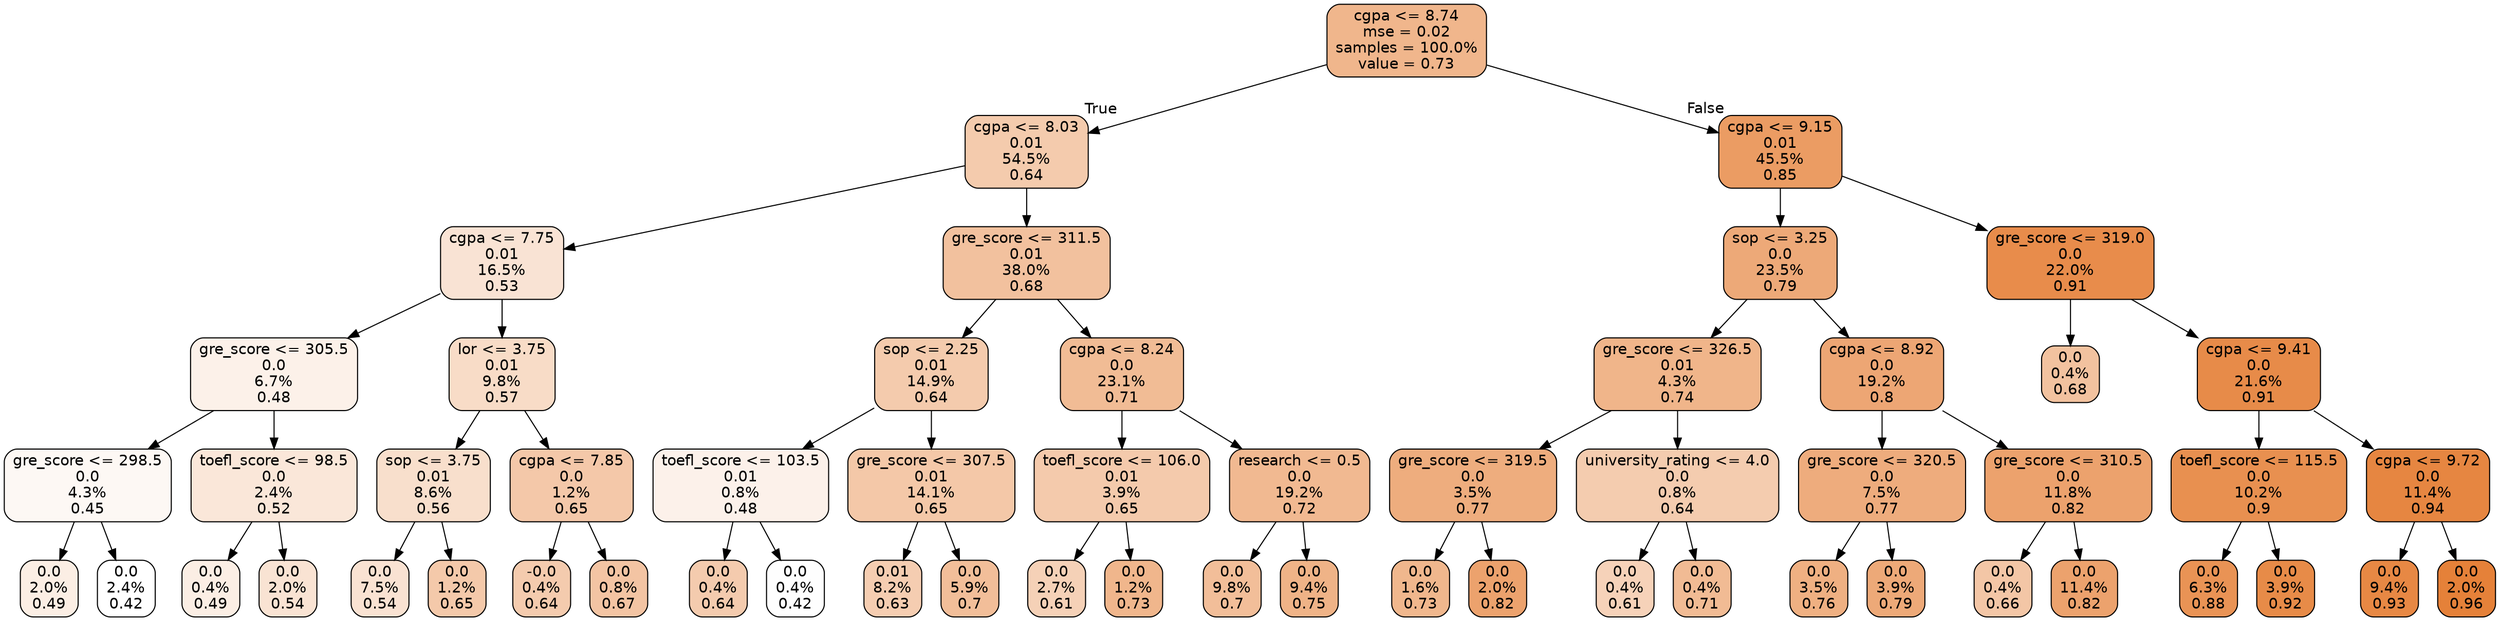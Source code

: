digraph Tree {
node [shape=box, style="filled, rounded", color="black", fontname=helvetica] ;
edge [fontname=helvetica] ;
0 [label="cgpa <= 8.74\nmse = 0.02\nsamples = 100.0%\nvalue = 0.73", fillcolor="#e5813994"] ;
1 [label="cgpa <= 8.03\n0.01\n54.5%\n0.64", fillcolor="#e5813969"] ;
0 -> 1 [labeldistance=2.5, labelangle=45, headlabel="True"] ;
2 [label="cgpa <= 7.75\n0.01\n16.5%\n0.53", fillcolor="#e5813937"] ;
1 -> 2 ;
3 [label="gre_score <= 305.5\n0.0\n6.7%\n0.48", fillcolor="#e581391c"] ;
2 -> 3 ;
4 [label="gre_score <= 298.5\n0.0\n4.3%\n0.45", fillcolor="#e581390e"] ;
3 -> 4 ;
5 [label="0.0\n2.0%\n0.49", fillcolor="#e5813922"] ;
4 -> 5 ;
6 [label="0.0\n2.4%\n0.42", fillcolor="#e5813900"] ;
4 -> 6 ;
7 [label="toefl_score <= 98.5\n0.0\n2.4%\n0.52", fillcolor="#e5813930"] ;
3 -> 7 ;
8 [label="0.0\n0.4%\n0.49", fillcolor="#e5813922"] ;
7 -> 8 ;
9 [label="0.0\n2.0%\n0.54", fillcolor="#e5813938"] ;
7 -> 9 ;
10 [label="lor <= 3.75\n0.01\n9.8%\n0.57", fillcolor="#e5813947"] ;
2 -> 10 ;
11 [label="sop <= 3.75\n0.01\n8.6%\n0.56", fillcolor="#e5813941"] ;
10 -> 11 ;
12 [label="0.0\n7.5%\n0.54", fillcolor="#e5813939"] ;
11 -> 12 ;
13 [label="0.0\n1.2%\n0.65", fillcolor="#e581396d"] ;
11 -> 13 ;
14 [label="cgpa <= 7.85\n0.0\n1.2%\n0.65", fillcolor="#e581396e"] ;
10 -> 14 ;
15 [label="-0.0\n0.4%\n0.64", fillcolor="#e5813968"] ;
14 -> 15 ;
16 [label="0.0\n0.8%\n0.67", fillcolor="#e5813976"] ;
14 -> 16 ;
17 [label="gre_score <= 311.5\n0.01\n38.0%\n0.68", fillcolor="#e581397c"] ;
1 -> 17 ;
18 [label="sop <= 2.25\n0.01\n14.9%\n0.64", fillcolor="#e5813969"] ;
17 -> 18 ;
19 [label="toefl_score <= 103.5\n0.01\n0.8%\n0.48", fillcolor="#e581391b"] ;
18 -> 19 ;
20 [label="0.0\n0.4%\n0.64", fillcolor="#e5813968"] ;
19 -> 20 ;
21 [label="0.0\n0.4%\n0.42", fillcolor="#e5813901"] ;
19 -> 21 ;
22 [label="gre_score <= 307.5\n0.01\n14.1%\n0.65", fillcolor="#e581396f"] ;
18 -> 22 ;
23 [label="0.01\n8.2%\n0.63", fillcolor="#e5813964"] ;
22 -> 23 ;
24 [label="0.0\n5.9%\n0.7", fillcolor="#e5813983"] ;
22 -> 24 ;
25 [label="cgpa <= 8.24\n0.0\n23.1%\n0.71", fillcolor="#e5813988"] ;
17 -> 25 ;
26 [label="toefl_score <= 106.0\n0.01\n3.9%\n0.65", fillcolor="#e581396b"] ;
25 -> 26 ;
27 [label="0.0\n2.7%\n0.61", fillcolor="#e581395c"] ;
26 -> 27 ;
28 [label="0.0\n1.2%\n0.73", fillcolor="#e5813993"] ;
26 -> 28 ;
29 [label="research <= 0.5\n0.0\n19.2%\n0.72", fillcolor="#e581398d"] ;
25 -> 29 ;
30 [label="0.0\n9.8%\n0.7", fillcolor="#e5813983"] ;
29 -> 30 ;
31 [label="0.0\n9.4%\n0.75", fillcolor="#e581399a"] ;
29 -> 31 ;
32 [label="cgpa <= 9.15\n0.01\n45.5%\n0.85", fillcolor="#e58139c9"] ;
0 -> 32 [labeldistance=2.5, labelangle=-45, headlabel="False"] ;
33 [label="sop <= 3.25\n0.0\n23.5%\n0.79", fillcolor="#e58139ae"] ;
32 -> 33 ;
34 [label="gre_score <= 326.5\n0.01\n4.3%\n0.74", fillcolor="#e5813996"] ;
33 -> 34 ;
35 [label="gre_score <= 319.5\n0.0\n3.5%\n0.77", fillcolor="#e58139a6"] ;
34 -> 35 ;
36 [label="0.0\n1.6%\n0.73", fillcolor="#e5813992"] ;
35 -> 36 ;
37 [label="0.0\n2.0%\n0.82", fillcolor="#e58139bb"] ;
35 -> 37 ;
38 [label="university_rating <= 4.0\n0.0\n0.8%\n0.64", fillcolor="#e5813966"] ;
34 -> 38 ;
39 [label="0.0\n0.4%\n0.61", fillcolor="#e581395a"] ;
38 -> 39 ;
40 [label="0.0\n0.4%\n0.71", fillcolor="#e5813989"] ;
38 -> 40 ;
41 [label="cgpa <= 8.92\n0.0\n19.2%\n0.8", fillcolor="#e58139b3"] ;
33 -> 41 ;
42 [label="gre_score <= 320.5\n0.0\n7.5%\n0.77", fillcolor="#e58139a7"] ;
41 -> 42 ;
43 [label="0.0\n3.5%\n0.76", fillcolor="#e58139a0"] ;
42 -> 43 ;
44 [label="0.0\n3.9%\n0.79", fillcolor="#e58139ae"] ;
42 -> 44 ;
45 [label="gre_score <= 310.5\n0.0\n11.8%\n0.82", fillcolor="#e58139bb"] ;
41 -> 45 ;
46 [label="0.0\n0.4%\n0.66", fillcolor="#e5813972"] ;
45 -> 46 ;
47 [label="0.0\n11.4%\n0.82", fillcolor="#e58139bc"] ;
45 -> 47 ;
48 [label="gre_score <= 319.0\n0.0\n22.0%\n0.91", fillcolor="#e58139e8"] ;
32 -> 48 ;
49 [label="0.0\n0.4%\n0.68", fillcolor="#e581397b"] ;
48 -> 49 ;
50 [label="cgpa <= 9.41\n0.0\n21.6%\n0.91", fillcolor="#e58139ea"] ;
48 -> 50 ;
51 [label="toefl_score <= 115.5\n0.0\n10.2%\n0.9", fillcolor="#e58139e1"] ;
50 -> 51 ;
52 [label="0.0\n6.3%\n0.88", fillcolor="#e58139db"] ;
51 -> 52 ;
53 [label="0.0\n3.9%\n0.92", fillcolor="#e58139eb"] ;
51 -> 53 ;
54 [label="cgpa <= 9.72\n0.0\n11.4%\n0.94", fillcolor="#e58139f4"] ;
50 -> 54 ;
55 [label="0.0\n9.4%\n0.93", fillcolor="#e58139f0"] ;
54 -> 55 ;
56 [label="0.0\n2.0%\n0.96", fillcolor="#e58139ff"] ;
54 -> 56 ;
}